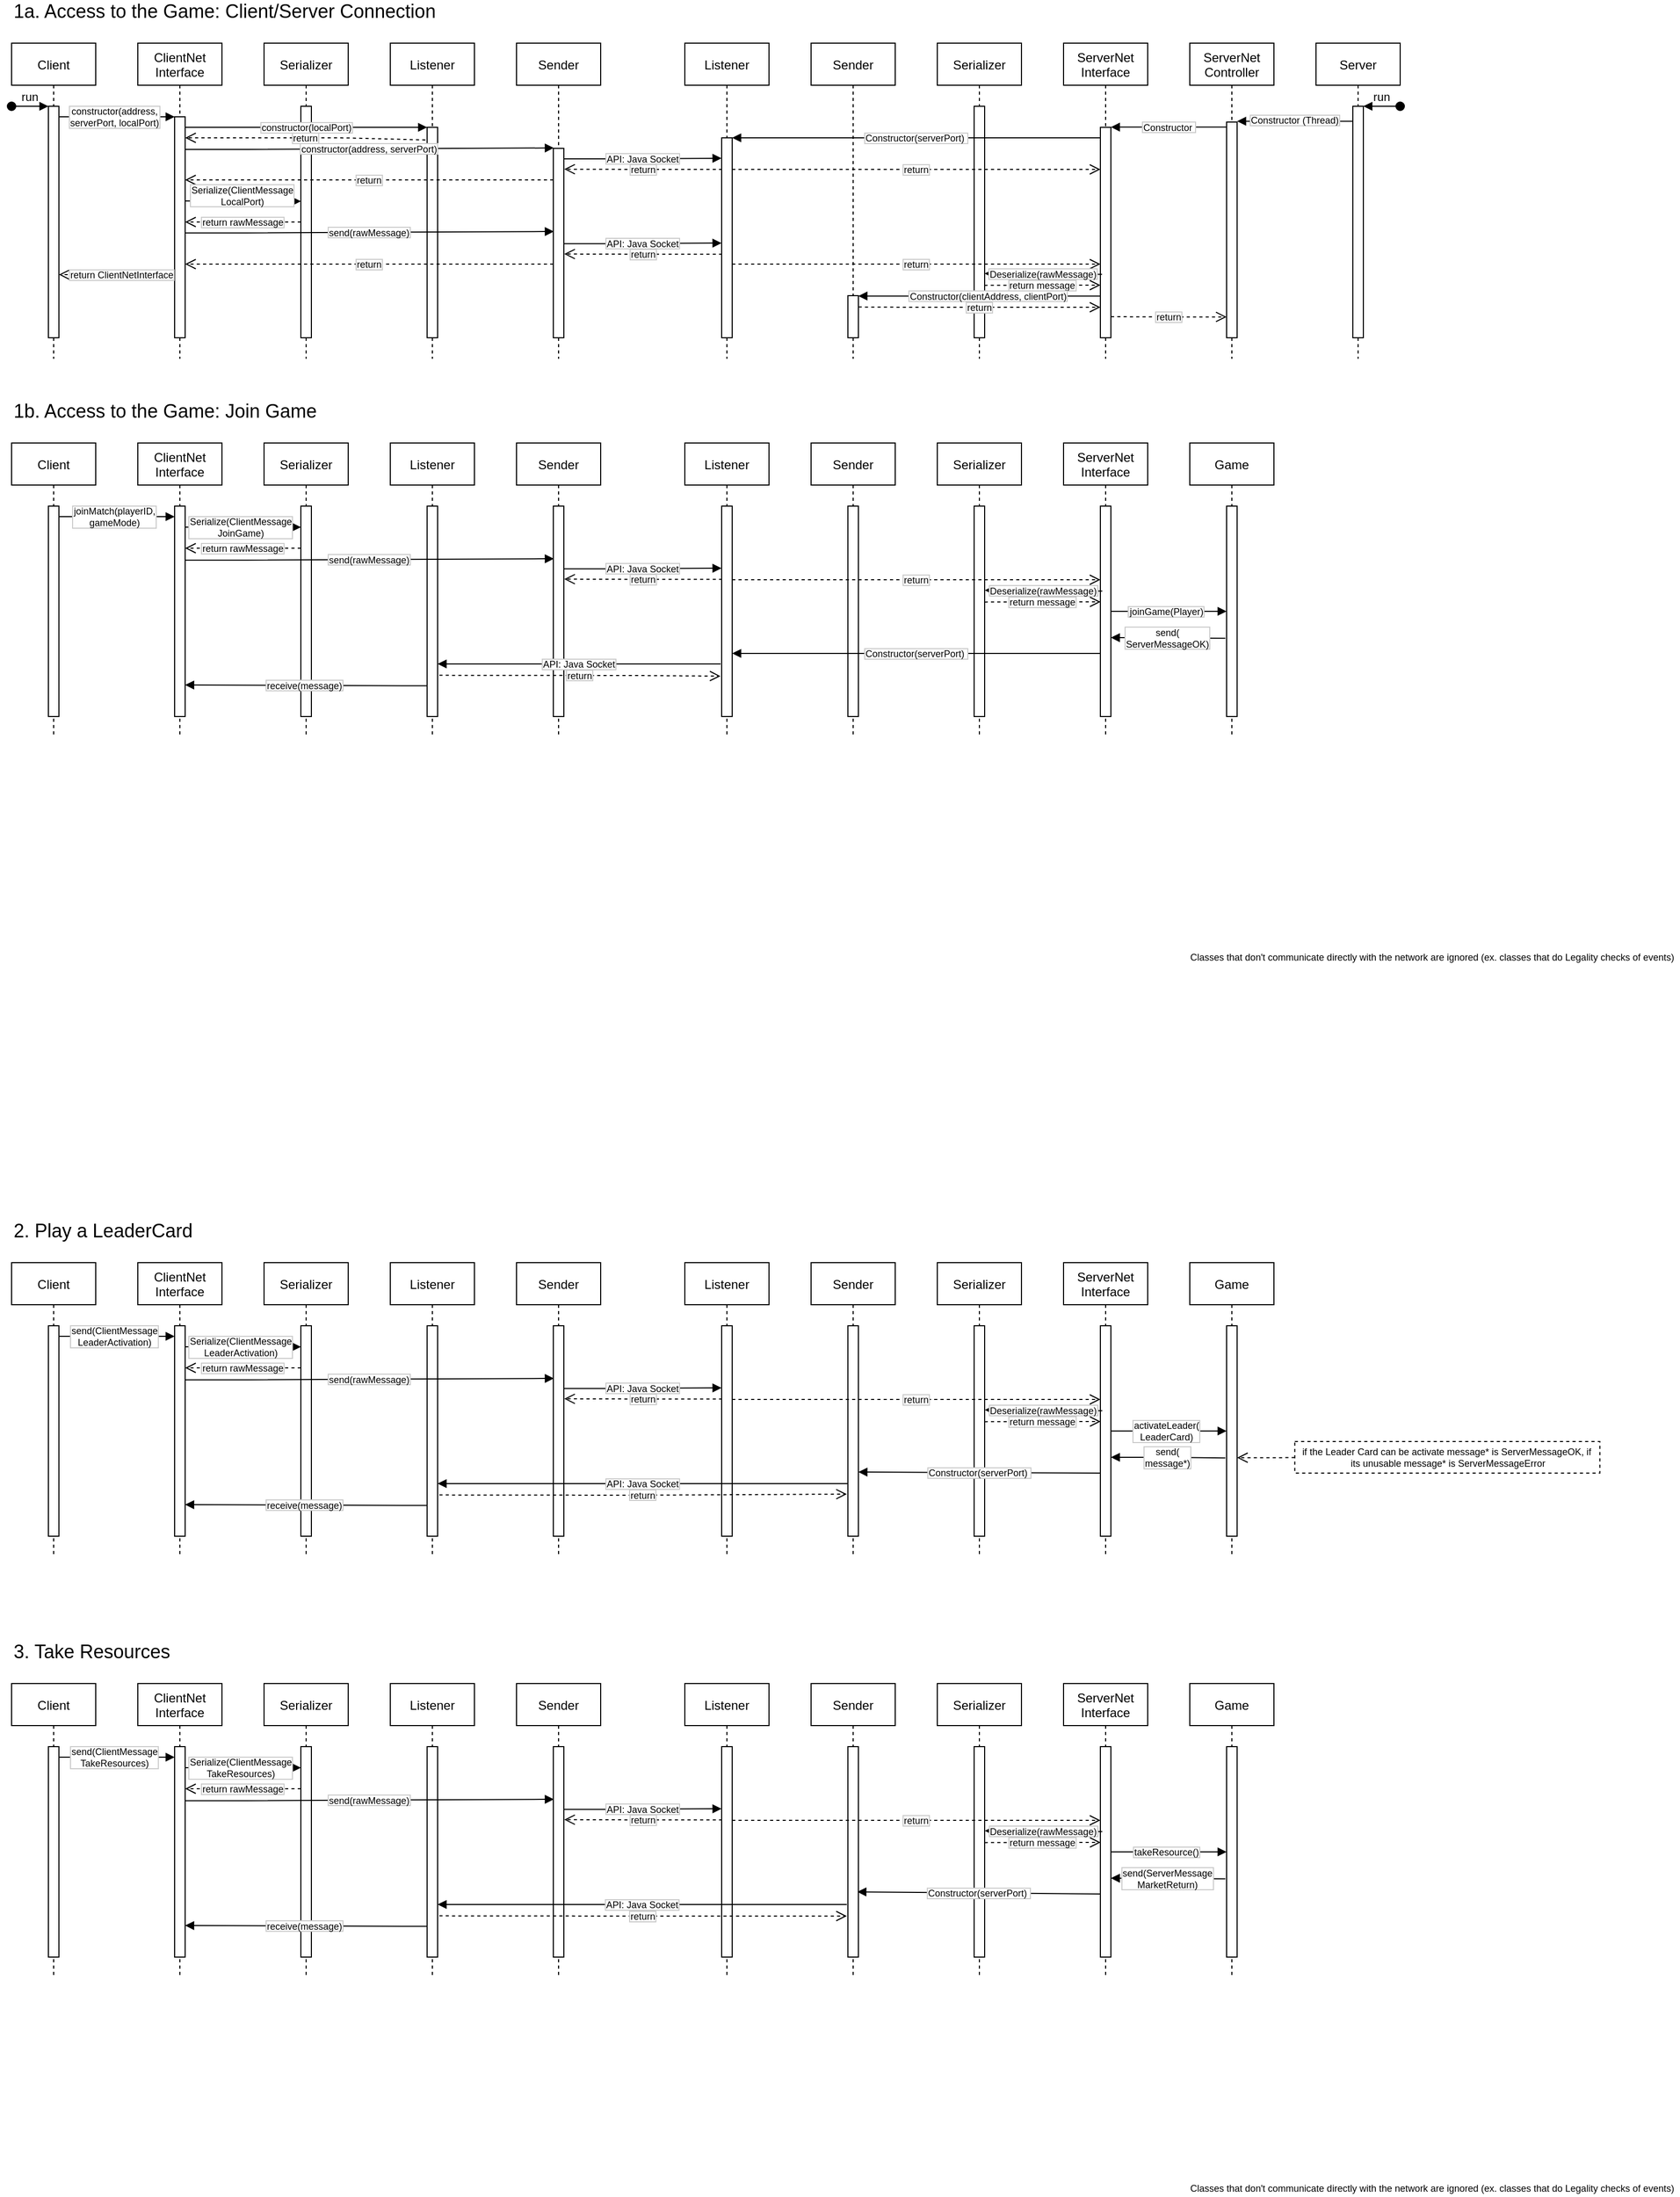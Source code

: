 <mxfile version="14.6.6" type="github">
  <diagram id="kgpKYQtTHZ0yAKxKKP6v" name="Page-1">
    <mxGraphModel dx="1202" dy="745" grid="1" gridSize="5" guides="1" tooltips="0" connect="1" arrows="0" fold="1" page="1" pageScale="1" pageWidth="1654" pageHeight="1169" background="none" math="0" shadow="0">
      <root>
        <mxCell id="0" />
        <mxCell id="1" parent="0" />
        <mxCell id="1gG3ntM72JU_8PpS5YJa-190" value="API: Java Socket" style="verticalAlign=middle;endArrow=block;shadow=0;strokeWidth=1;labelBorderColor=#CCCCCC;fontSize=9;entryX=-0.014;entryY=0.302;entryDx=0;entryDy=0;entryPerimeter=0;" edge="1" parent="1">
          <mxGeometry relative="1" as="geometry">
            <mxPoint x="587" y="774.6" as="sourcePoint" />
            <mxPoint x="736.86" y="774" as="targetPoint" />
            <Array as="points">
              <mxPoint x="635.5" y="774.6" />
            </Array>
          </mxGeometry>
        </mxCell>
        <mxCell id="1gG3ntM72JU_8PpS5YJa-27" value="Client" style="shape=umlLifeline;perimeter=lifelinePerimeter;container=1;collapsible=0;recursiveResize=0;shadow=0;strokeWidth=1;" vertex="1" parent="1">
          <mxGeometry x="62" y="275" width="80" height="300" as="geometry" />
        </mxCell>
        <mxCell id="1gG3ntM72JU_8PpS5YJa-28" value="" style="points=[];perimeter=orthogonalPerimeter;shadow=0;strokeWidth=1;" vertex="1" parent="1gG3ntM72JU_8PpS5YJa-27">
          <mxGeometry x="35" y="60" width="10" height="220" as="geometry" />
        </mxCell>
        <mxCell id="1gG3ntM72JU_8PpS5YJa-29" value="run" style="verticalAlign=bottom;startArrow=oval;endArrow=block;startSize=8;shadow=0;strokeWidth=1;" edge="1" parent="1gG3ntM72JU_8PpS5YJa-27" target="1gG3ntM72JU_8PpS5YJa-28">
          <mxGeometry relative="1" as="geometry">
            <mxPoint y="60" as="sourcePoint" />
          </mxGeometry>
        </mxCell>
        <mxCell id="1gG3ntM72JU_8PpS5YJa-37" value="&lt;span style=&quot;font-size: 18px&quot;&gt;1a. Access to the Game: Client/Server Connection&lt;/span&gt;" style="text;html=1;strokeColor=none;fillColor=none;align=left;verticalAlign=middle;whiteSpace=wrap;" vertex="1" parent="1">
          <mxGeometry x="62" y="235" width="1020" height="20" as="geometry" />
        </mxCell>
        <mxCell id="1gG3ntM72JU_8PpS5YJa-85" value="ClientNet&#xa;Interface" style="shape=umlLifeline;perimeter=lifelinePerimeter;container=1;collapsible=0;recursiveResize=0;shadow=0;strokeWidth=1;" vertex="1" parent="1">
          <mxGeometry x="182" y="275" width="80" height="300" as="geometry" />
        </mxCell>
        <mxCell id="1gG3ntM72JU_8PpS5YJa-86" value="" style="points=[];perimeter=orthogonalPerimeter;shadow=0;strokeWidth=1;" vertex="1" parent="1gG3ntM72JU_8PpS5YJa-85">
          <mxGeometry x="35" y="70" width="10" height="210" as="geometry" />
        </mxCell>
        <mxCell id="1gG3ntM72JU_8PpS5YJa-88" value="constructor(address, &#xa;serverPort, localPort)" style="verticalAlign=middle;endArrow=block;shadow=0;strokeWidth=1;labelBorderColor=#CCCCCC;fontSize=9;" edge="1" parent="1" source="1gG3ntM72JU_8PpS5YJa-28">
          <mxGeometry x="-0.039" relative="1" as="geometry">
            <mxPoint x="152" y="425" as="sourcePoint" />
            <mxPoint x="217" y="345" as="targetPoint" />
            <Array as="points">
              <mxPoint x="162" y="345" />
            </Array>
            <mxPoint as="offset" />
          </mxGeometry>
        </mxCell>
        <mxCell id="1gG3ntM72JU_8PpS5YJa-90" value="Serializer" style="shape=umlLifeline;perimeter=lifelinePerimeter;container=1;collapsible=0;recursiveResize=0;shadow=0;strokeWidth=1;" vertex="1" parent="1">
          <mxGeometry x="302" y="275" width="80" height="300" as="geometry" />
        </mxCell>
        <mxCell id="1gG3ntM72JU_8PpS5YJa-91" value="" style="points=[];perimeter=orthogonalPerimeter;shadow=0;strokeWidth=1;" vertex="1" parent="1gG3ntM72JU_8PpS5YJa-90">
          <mxGeometry x="35" y="60" width="10" height="220" as="geometry" />
        </mxCell>
        <mxCell id="1gG3ntM72JU_8PpS5YJa-92" value="Listener" style="shape=umlLifeline;perimeter=lifelinePerimeter;container=1;collapsible=0;recursiveResize=0;shadow=0;strokeWidth=1;" vertex="1" parent="1">
          <mxGeometry x="422" y="275" width="80" height="300" as="geometry" />
        </mxCell>
        <mxCell id="1gG3ntM72JU_8PpS5YJa-93" value="" style="points=[];perimeter=orthogonalPerimeter;shadow=0;strokeWidth=1;" vertex="1" parent="1gG3ntM72JU_8PpS5YJa-92">
          <mxGeometry x="35" y="80" width="10" height="200" as="geometry" />
        </mxCell>
        <mxCell id="1gG3ntM72JU_8PpS5YJa-94" value="Sender" style="shape=umlLifeline;perimeter=lifelinePerimeter;container=1;collapsible=0;recursiveResize=0;shadow=0;strokeWidth=1;" vertex="1" parent="1">
          <mxGeometry x="542" y="275" width="80" height="300" as="geometry" />
        </mxCell>
        <mxCell id="1gG3ntM72JU_8PpS5YJa-95" value="" style="points=[];perimeter=orthogonalPerimeter;shadow=0;strokeWidth=1;" vertex="1" parent="1gG3ntM72JU_8PpS5YJa-94">
          <mxGeometry x="35" y="100" width="10" height="180" as="geometry" />
        </mxCell>
        <mxCell id="1gG3ntM72JU_8PpS5YJa-96" value="Listener" style="shape=umlLifeline;perimeter=lifelinePerimeter;container=1;collapsible=0;recursiveResize=0;shadow=0;strokeWidth=1;" vertex="1" parent="1">
          <mxGeometry x="702" y="275" width="80" height="300" as="geometry" />
        </mxCell>
        <mxCell id="1gG3ntM72JU_8PpS5YJa-97" value="" style="points=[];perimeter=orthogonalPerimeter;shadow=0;strokeWidth=1;" vertex="1" parent="1gG3ntM72JU_8PpS5YJa-96">
          <mxGeometry x="35" y="90" width="10" height="190" as="geometry" />
        </mxCell>
        <mxCell id="1gG3ntM72JU_8PpS5YJa-98" value="Sender" style="shape=umlLifeline;perimeter=lifelinePerimeter;container=1;collapsible=0;recursiveResize=0;shadow=0;strokeWidth=1;" vertex="1" parent="1">
          <mxGeometry x="822" y="275" width="80" height="300" as="geometry" />
        </mxCell>
        <mxCell id="1gG3ntM72JU_8PpS5YJa-99" value="" style="points=[];perimeter=orthogonalPerimeter;shadow=0;strokeWidth=1;" vertex="1" parent="1gG3ntM72JU_8PpS5YJa-98">
          <mxGeometry x="35" y="240" width="10" height="40" as="geometry" />
        </mxCell>
        <mxCell id="1gG3ntM72JU_8PpS5YJa-100" value="Serializer" style="shape=umlLifeline;perimeter=lifelinePerimeter;container=1;collapsible=0;recursiveResize=0;shadow=0;strokeWidth=1;" vertex="1" parent="1">
          <mxGeometry x="942" y="275" width="80" height="300" as="geometry" />
        </mxCell>
        <mxCell id="1gG3ntM72JU_8PpS5YJa-101" value="" style="points=[];perimeter=orthogonalPerimeter;shadow=0;strokeWidth=1;" vertex="1" parent="1gG3ntM72JU_8PpS5YJa-100">
          <mxGeometry x="35" y="60" width="10" height="220" as="geometry" />
        </mxCell>
        <mxCell id="1gG3ntM72JU_8PpS5YJa-102" value="ServerNet&#xa;Interface" style="shape=umlLifeline;perimeter=lifelinePerimeter;container=1;collapsible=0;recursiveResize=0;shadow=0;strokeWidth=1;labelBackgroundColor=#ffffff;" vertex="1" parent="1">
          <mxGeometry x="1062" y="275" width="80" height="300" as="geometry" />
        </mxCell>
        <mxCell id="1gG3ntM72JU_8PpS5YJa-103" value="" style="points=[];perimeter=orthogonalPerimeter;shadow=0;strokeWidth=1;labelBackgroundColor=#ffffff;labelBorderColor=none;rounded=0;glass=0;fillColor=#FFFFFF;" vertex="1" parent="1gG3ntM72JU_8PpS5YJa-102">
          <mxGeometry x="35" y="80" width="10" height="200" as="geometry" />
        </mxCell>
        <mxCell id="1gG3ntM72JU_8PpS5YJa-104" value="ServerNet&#xa;Controller" style="shape=umlLifeline;perimeter=lifelinePerimeter;container=1;collapsible=0;recursiveResize=0;shadow=0;strokeWidth=1;" vertex="1" parent="1">
          <mxGeometry x="1182" y="275" width="80" height="300" as="geometry" />
        </mxCell>
        <mxCell id="1gG3ntM72JU_8PpS5YJa-105" value="" style="points=[];perimeter=orthogonalPerimeter;shadow=0;strokeWidth=1;" vertex="1" parent="1gG3ntM72JU_8PpS5YJa-104">
          <mxGeometry x="35" y="75" width="10" height="205" as="geometry" />
        </mxCell>
        <mxCell id="1gG3ntM72JU_8PpS5YJa-106" value="Server" style="shape=umlLifeline;perimeter=lifelinePerimeter;container=1;collapsible=0;recursiveResize=0;shadow=0;strokeWidth=1;" vertex="1" parent="1">
          <mxGeometry x="1302" y="275" width="80" height="300" as="geometry" />
        </mxCell>
        <mxCell id="1gG3ntM72JU_8PpS5YJa-107" value="" style="points=[];perimeter=orthogonalPerimeter;shadow=0;strokeWidth=1;" vertex="1" parent="1gG3ntM72JU_8PpS5YJa-106">
          <mxGeometry x="35" y="60" width="10" height="220" as="geometry" />
        </mxCell>
        <mxCell id="1gG3ntM72JU_8PpS5YJa-109" value="constructor(localPort)" style="verticalAlign=middle;endArrow=block;shadow=0;strokeWidth=1;labelBorderColor=#CCCCCC;fontSize=9;" edge="1" parent="1">
          <mxGeometry relative="1" as="geometry">
            <mxPoint x="227.5" y="355" as="sourcePoint" />
            <mxPoint x="457" y="355" as="targetPoint" />
            <Array as="points">
              <mxPoint x="283" y="355" />
            </Array>
          </mxGeometry>
        </mxCell>
        <mxCell id="1gG3ntM72JU_8PpS5YJa-111" value="return" style="verticalAlign=middle;endArrow=open;dashed=1;endSize=8;shadow=0;strokeWidth=1;sketch=0;align=center;labelBorderColor=#CCCCCC;fontSize=9;exitX=-0.16;exitY=0.06;exitDx=0;exitDy=0;exitPerimeter=0;" edge="1" parent="1" source="1gG3ntM72JU_8PpS5YJa-93">
          <mxGeometry x="0.0" relative="1" as="geometry">
            <mxPoint x="227.05" y="365" as="targetPoint" />
            <mxPoint x="437" y="365" as="sourcePoint" />
            <Array as="points">
              <mxPoint x="376.95" y="365" />
              <mxPoint x="286.95" y="365" />
            </Array>
            <mxPoint as="offset" />
          </mxGeometry>
        </mxCell>
        <mxCell id="1gG3ntM72JU_8PpS5YJa-112" value="constructor(address, serverPort)" style="verticalAlign=middle;endArrow=block;shadow=0;strokeWidth=1;labelBorderColor=#CCCCCC;fontSize=9;entryX=0.048;entryY=0.243;entryDx=0;entryDy=0;entryPerimeter=0;" edge="1" parent="1">
          <mxGeometry relative="1" as="geometry">
            <mxPoint x="227" y="376" as="sourcePoint" />
            <mxPoint x="577.48" y="374.6" as="targetPoint" />
            <Array as="points">
              <mxPoint x="275.5" y="376" />
            </Array>
          </mxGeometry>
        </mxCell>
        <mxCell id="1gG3ntM72JU_8PpS5YJa-113" value="API: Java Socket" style="verticalAlign=middle;endArrow=block;shadow=0;strokeWidth=1;labelBorderColor=#CCCCCC;fontSize=9;entryX=-0.014;entryY=0.302;entryDx=0;entryDy=0;entryPerimeter=0;" edge="1" parent="1">
          <mxGeometry relative="1" as="geometry">
            <mxPoint x="587" y="385" as="sourcePoint" />
            <mxPoint x="736.86" y="384.4" as="targetPoint" />
            <Array as="points">
              <mxPoint x="635.5" y="385" />
            </Array>
          </mxGeometry>
        </mxCell>
        <mxCell id="1gG3ntM72JU_8PpS5YJa-114" value="return" style="verticalAlign=middle;endArrow=open;dashed=1;endSize=8;shadow=0;strokeWidth=1;sketch=0;align=center;labelBorderColor=#CCCCCC;fontSize=9;exitX=0.053;exitY=0.2;exitDx=0;exitDy=0;exitPerimeter=0;entryX=1.04;entryY=0.349;entryDx=0;entryDy=0;entryPerimeter=0;" edge="1" parent="1">
          <mxGeometry x="0.0" relative="1" as="geometry">
            <mxPoint x="587.4" y="394.8" as="targetPoint" />
            <mxPoint x="737.48" y="395" as="sourcePoint" />
            <Array as="points">
              <mxPoint x="656.9" y="395" />
            </Array>
            <mxPoint as="offset" />
          </mxGeometry>
        </mxCell>
        <mxCell id="1gG3ntM72JU_8PpS5YJa-115" value="return" style="verticalAlign=middle;endArrow=open;dashed=1;endSize=8;shadow=0;strokeWidth=1;sketch=0;align=center;labelBorderColor=#CCCCCC;fontSize=9;" edge="1" parent="1" target="1gG3ntM72JU_8PpS5YJa-103">
          <mxGeometry x="0.0" relative="1" as="geometry">
            <mxPoint x="1072" y="395" as="targetPoint" />
            <mxPoint x="747" y="395" as="sourcePoint" />
            <Array as="points">
              <mxPoint x="802" y="395" />
            </Array>
            <mxPoint as="offset" />
          </mxGeometry>
        </mxCell>
        <mxCell id="1gG3ntM72JU_8PpS5YJa-116" value="run" style="verticalAlign=bottom;startArrow=oval;endArrow=block;startSize=8;shadow=0;strokeWidth=1;" edge="1" parent="1" target="1gG3ntM72JU_8PpS5YJa-107">
          <mxGeometry relative="1" as="geometry">
            <mxPoint x="1382" y="335" as="sourcePoint" />
            <mxPoint x="1382" y="335" as="targetPoint" />
          </mxGeometry>
        </mxCell>
        <mxCell id="1gG3ntM72JU_8PpS5YJa-118" value="Constructor (Thread)" style="verticalAlign=middle;endArrow=block;shadow=0;strokeWidth=1;labelBorderColor=#CCCCCC;fontSize=9;exitX=-0.014;exitY=0.812;exitDx=0;exitDy=0;exitPerimeter=0;" edge="1" parent="1">
          <mxGeometry x="-0.002" y="-1" relative="1" as="geometry">
            <mxPoint x="1336.86" y="349.24" as="sourcePoint" />
            <mxPoint x="1227" y="349.24" as="targetPoint" />
            <Array as="points" />
            <mxPoint as="offset" />
          </mxGeometry>
        </mxCell>
        <mxCell id="1gG3ntM72JU_8PpS5YJa-119" value="Constructor " style="verticalAlign=middle;endArrow=block;shadow=0;strokeWidth=1;labelBorderColor=#CCCCCC;fontSize=9;exitX=-0.162;exitY=0.154;exitDx=0;exitDy=0;exitPerimeter=0;" edge="1" parent="1">
          <mxGeometry relative="1" as="geometry">
            <mxPoint x="1217.38" y="354.8" as="sourcePoint" />
            <mxPoint x="1107" y="354.8" as="targetPoint" />
            <Array as="points" />
          </mxGeometry>
        </mxCell>
        <mxCell id="1gG3ntM72JU_8PpS5YJa-120" value="Constructor(serverPort) " style="verticalAlign=middle;endArrow=block;shadow=0;strokeWidth=1;labelBorderColor=#CCCCCC;fontSize=9;" edge="1" parent="1" source="1gG3ntM72JU_8PpS5YJa-103">
          <mxGeometry relative="1" as="geometry">
            <mxPoint x="1092" y="364" as="sourcePoint" />
            <mxPoint x="747" y="365" as="targetPoint" />
            <Array as="points" />
          </mxGeometry>
        </mxCell>
        <mxCell id="1gG3ntM72JU_8PpS5YJa-121" value="return" style="verticalAlign=middle;endArrow=open;dashed=1;endSize=8;shadow=0;strokeWidth=1;sketch=0;align=center;labelBorderColor=#CCCCCC;fontSize=9;" edge="1" parent="1" source="1gG3ntM72JU_8PpS5YJa-95" target="1gG3ntM72JU_8PpS5YJa-86">
          <mxGeometry x="0.0" relative="1" as="geometry">
            <mxPoint x="252" y="404" as="targetPoint" />
            <mxPoint x="562" y="405" as="sourcePoint" />
            <Array as="points">
              <mxPoint x="501.5" y="405" />
            </Array>
            <mxPoint as="offset" />
          </mxGeometry>
        </mxCell>
        <mxCell id="1gG3ntM72JU_8PpS5YJa-123" value="Serialize(ClientMessage&#xa;LocalPort)&#xa;" style="verticalAlign=middle;endArrow=block;shadow=0;strokeWidth=1;labelBorderColor=#CCCCCC;fontSize=9;" edge="1" parent="1">
          <mxGeometry x="-0.006" relative="1" as="geometry">
            <mxPoint x="227" y="425" as="sourcePoint" />
            <mxPoint x="337" y="425.3" as="targetPoint" />
            <Array as="points">
              <mxPoint x="281.64" y="425.3" />
            </Array>
            <mxPoint as="offset" />
          </mxGeometry>
        </mxCell>
        <mxCell id="1gG3ntM72JU_8PpS5YJa-124" value="return rawMessage" style="verticalAlign=middle;endArrow=open;dashed=1;endSize=8;shadow=0;strokeWidth=1;sketch=0;align=center;labelBorderColor=#CCCCCC;fontSize=9;" edge="1" parent="1" source="1gG3ntM72JU_8PpS5YJa-91" target="1gG3ntM72JU_8PpS5YJa-86">
          <mxGeometry x="0.0" relative="1" as="geometry">
            <mxPoint x="252" y="445" as="targetPoint" />
            <mxPoint x="332" y="445" as="sourcePoint" />
            <Array as="points">
              <mxPoint x="312" y="445" />
            </Array>
            <mxPoint as="offset" />
          </mxGeometry>
        </mxCell>
        <mxCell id="1gG3ntM72JU_8PpS5YJa-125" value="send(rawMessage)" style="verticalAlign=middle;endArrow=block;shadow=0;strokeWidth=1;labelBorderColor=#CCCCCC;fontSize=9;entryX=0.048;entryY=0.243;entryDx=0;entryDy=0;entryPerimeter=0;" edge="1" parent="1">
          <mxGeometry relative="1" as="geometry">
            <mxPoint x="227" y="455.4" as="sourcePoint" />
            <mxPoint x="577.48" y="454.0" as="targetPoint" />
            <Array as="points">
              <mxPoint x="275.5" y="455.4" />
            </Array>
          </mxGeometry>
        </mxCell>
        <mxCell id="1gG3ntM72JU_8PpS5YJa-126" value="API: Java Socket" style="verticalAlign=middle;endArrow=block;shadow=0;strokeWidth=1;labelBorderColor=#CCCCCC;fontSize=9;entryX=-0.014;entryY=0.302;entryDx=0;entryDy=0;entryPerimeter=0;" edge="1" parent="1">
          <mxGeometry relative="1" as="geometry">
            <mxPoint x="587" y="465.6" as="sourcePoint" />
            <mxPoint x="736.86" y="465.0" as="targetPoint" />
            <Array as="points">
              <mxPoint x="635.5" y="465.6" />
            </Array>
          </mxGeometry>
        </mxCell>
        <mxCell id="1gG3ntM72JU_8PpS5YJa-127" value="return" style="verticalAlign=middle;endArrow=open;dashed=1;endSize=8;shadow=0;strokeWidth=1;sketch=0;align=center;labelBorderColor=#CCCCCC;fontSize=9;exitX=0.053;exitY=0.2;exitDx=0;exitDy=0;exitPerimeter=0;entryX=1.04;entryY=0.349;entryDx=0;entryDy=0;entryPerimeter=0;" edge="1" parent="1">
          <mxGeometry x="0.0" relative="1" as="geometry">
            <mxPoint x="587.4" y="475.4" as="targetPoint" />
            <mxPoint x="737.48" y="475.6" as="sourcePoint" />
            <Array as="points">
              <mxPoint x="656.9" y="475.6" />
            </Array>
            <mxPoint as="offset" />
          </mxGeometry>
        </mxCell>
        <mxCell id="1gG3ntM72JU_8PpS5YJa-129" value="return" style="verticalAlign=middle;endArrow=open;dashed=1;endSize=8;shadow=0;strokeWidth=1;sketch=0;align=center;labelBorderColor=#CCCCCC;fontSize=9;" edge="1" parent="1">
          <mxGeometry x="0.0" relative="1" as="geometry">
            <mxPoint x="1097" y="485" as="targetPoint" />
            <mxPoint x="747.0" y="485" as="sourcePoint" />
            <Array as="points">
              <mxPoint x="802" y="485" />
            </Array>
            <mxPoint as="offset" />
          </mxGeometry>
        </mxCell>
        <mxCell id="1gG3ntM72JU_8PpS5YJa-130" value="Deserialize(rawMessage)" style="verticalAlign=middle;endArrow=block;shadow=0;strokeWidth=1;labelBorderColor=#CCCCCC;fontSize=9;exitX=-0.162;exitY=0.154;exitDx=0;exitDy=0;exitPerimeter=0;entryX=0.879;entryY=0.15;entryDx=0;entryDy=0;entryPerimeter=0;" edge="1" parent="1">
          <mxGeometry relative="1" as="geometry">
            <mxPoint x="1098.59" y="494.8" as="sourcePoint" />
            <mxPoint x="987" y="494" as="targetPoint" />
            <Array as="points" />
          </mxGeometry>
        </mxCell>
        <mxCell id="1gG3ntM72JU_8PpS5YJa-131" value="return message" style="verticalAlign=middle;endArrow=open;dashed=1;endSize=8;shadow=0;strokeWidth=1;sketch=0;align=center;labelBorderColor=#CCCCCC;fontSize=9;exitX=0.978;exitY=0.901;exitDx=0;exitDy=0;exitPerimeter=0;" edge="1" parent="1">
          <mxGeometry x="0.0" relative="1" as="geometry">
            <mxPoint x="1097" y="505" as="targetPoint" />
            <mxPoint x="986.78" y="505.2" as="sourcePoint" />
            <Array as="points">
              <mxPoint x="1022" y="505" />
            </Array>
            <mxPoint as="offset" />
          </mxGeometry>
        </mxCell>
        <mxCell id="1gG3ntM72JU_8PpS5YJa-132" value="Constructor(clientAddress, clientPort)" style="verticalAlign=middle;endArrow=block;shadow=0;strokeWidth=1;labelBorderColor=#CCCCCC;fontSize=9;exitX=0;exitY=0.793;exitDx=0;exitDy=0;exitPerimeter=0;" edge="1" parent="1">
          <mxGeometry x="-0.075" relative="1" as="geometry">
            <mxPoint x="1097" y="515.355" as="sourcePoint" />
            <mxPoint x="867" y="515.355" as="targetPoint" />
            <Array as="points" />
            <mxPoint as="offset" />
          </mxGeometry>
        </mxCell>
        <mxCell id="1gG3ntM72JU_8PpS5YJa-133" value="return" style="verticalAlign=middle;endArrow=open;dashed=1;endSize=8;shadow=0;strokeWidth=1;sketch=0;align=center;labelBorderColor=#CCCCCC;fontSize=9;exitX=1.019;exitY=0.555;exitDx=0;exitDy=0;exitPerimeter=0;" edge="1" parent="1">
          <mxGeometry x="0.0" relative="1" as="geometry">
            <mxPoint x="1097" y="526" as="targetPoint" />
            <mxPoint x="867.19" y="525.8" as="sourcePoint" />
            <Array as="points">
              <mxPoint x="917" y="526" />
            </Array>
            <mxPoint as="offset" />
          </mxGeometry>
        </mxCell>
        <mxCell id="1gG3ntM72JU_8PpS5YJa-134" value="return" style="verticalAlign=middle;endArrow=open;dashed=1;endSize=8;shadow=0;strokeWidth=1;sketch=0;align=center;labelBorderColor=#CCCCCC;fontSize=9;exitX=1.019;exitY=0.555;exitDx=0;exitDy=0;exitPerimeter=0;" edge="1" parent="1" target="1gG3ntM72JU_8PpS5YJa-105">
          <mxGeometry x="0.0" relative="1" as="geometry">
            <mxPoint x="1202" y="535" as="targetPoint" />
            <mxPoint x="1107.09" y="535" as="sourcePoint" />
            <Array as="points">
              <mxPoint x="1156.9" y="535.2" />
            </Array>
            <mxPoint as="offset" />
          </mxGeometry>
        </mxCell>
        <mxCell id="1gG3ntM72JU_8PpS5YJa-135" value="return" style="verticalAlign=middle;endArrow=open;dashed=1;endSize=8;shadow=0;strokeWidth=1;sketch=0;align=center;labelBorderColor=#CCCCCC;fontSize=9;" edge="1" parent="1">
          <mxGeometry x="0.0" relative="1" as="geometry">
            <mxPoint x="227" y="485" as="targetPoint" />
            <mxPoint x="577" y="485" as="sourcePoint" />
            <Array as="points">
              <mxPoint x="501.5" y="485" />
            </Array>
            <mxPoint as="offset" />
          </mxGeometry>
        </mxCell>
        <mxCell id="1gG3ntM72JU_8PpS5YJa-136" value="return ClientNetInterface" style="verticalAlign=middle;endArrow=open;dashed=1;endSize=8;shadow=0;strokeWidth=1;sketch=0;align=center;labelBorderColor=#CCCCCC;fontSize=9;exitX=0.039;exitY=0.601;exitDx=0;exitDy=0;exitPerimeter=0;" edge="1" parent="1">
          <mxGeometry x="-0.087" relative="1" as="geometry">
            <mxPoint x="107" y="495" as="targetPoint" />
            <mxPoint x="217.39" y="495.2" as="sourcePoint" />
            <Array as="points" />
            <mxPoint as="offset" />
          </mxGeometry>
        </mxCell>
        <mxCell id="1gG3ntM72JU_8PpS5YJa-137" value="Client" style="shape=umlLifeline;perimeter=lifelinePerimeter;container=1;collapsible=0;recursiveResize=0;shadow=0;strokeWidth=1;" vertex="1" parent="1">
          <mxGeometry x="62" y="655" width="80" height="280" as="geometry" />
        </mxCell>
        <mxCell id="1gG3ntM72JU_8PpS5YJa-138" value="" style="points=[];perimeter=orthogonalPerimeter;shadow=0;strokeWidth=1;" vertex="1" parent="1gG3ntM72JU_8PpS5YJa-137">
          <mxGeometry x="35" y="60" width="10" height="200" as="geometry" />
        </mxCell>
        <mxCell id="1gG3ntM72JU_8PpS5YJa-140" value="&lt;span style=&quot;font-size: 18px&quot;&gt;1b. Access to the Game: Join Game&lt;/span&gt;" style="text;html=1;strokeColor=none;fillColor=none;align=left;verticalAlign=middle;whiteSpace=wrap;" vertex="1" parent="1">
          <mxGeometry x="62" y="615" width="1020" height="20" as="geometry" />
        </mxCell>
        <mxCell id="1gG3ntM72JU_8PpS5YJa-141" value="ClientNet&#xa;Interface" style="shape=umlLifeline;perimeter=lifelinePerimeter;container=1;collapsible=0;recursiveResize=0;shadow=0;strokeWidth=1;" vertex="1" parent="1">
          <mxGeometry x="182" y="655" width="80" height="280" as="geometry" />
        </mxCell>
        <mxCell id="1gG3ntM72JU_8PpS5YJa-142" value="" style="points=[];perimeter=orthogonalPerimeter;shadow=0;strokeWidth=1;" vertex="1" parent="1gG3ntM72JU_8PpS5YJa-141">
          <mxGeometry x="35" y="60" width="10" height="200" as="geometry" />
        </mxCell>
        <mxCell id="1gG3ntM72JU_8PpS5YJa-144" value="Serializer" style="shape=umlLifeline;perimeter=lifelinePerimeter;container=1;collapsible=0;recursiveResize=0;shadow=0;strokeWidth=1;" vertex="1" parent="1">
          <mxGeometry x="302" y="655" width="80" height="280" as="geometry" />
        </mxCell>
        <mxCell id="1gG3ntM72JU_8PpS5YJa-145" value="" style="points=[];perimeter=orthogonalPerimeter;shadow=0;strokeWidth=1;" vertex="1" parent="1gG3ntM72JU_8PpS5YJa-144">
          <mxGeometry x="35" y="60" width="10" height="200" as="geometry" />
        </mxCell>
        <mxCell id="1gG3ntM72JU_8PpS5YJa-146" value="Listener" style="shape=umlLifeline;perimeter=lifelinePerimeter;container=1;collapsible=0;recursiveResize=0;shadow=0;strokeWidth=1;" vertex="1" parent="1">
          <mxGeometry x="422" y="655" width="80" height="280" as="geometry" />
        </mxCell>
        <mxCell id="1gG3ntM72JU_8PpS5YJa-147" value="" style="points=[];perimeter=orthogonalPerimeter;shadow=0;strokeWidth=1;" vertex="1" parent="1gG3ntM72JU_8PpS5YJa-146">
          <mxGeometry x="35" y="60" width="10" height="200" as="geometry" />
        </mxCell>
        <mxCell id="1gG3ntM72JU_8PpS5YJa-148" value="Sender" style="shape=umlLifeline;perimeter=lifelinePerimeter;container=1;collapsible=0;recursiveResize=0;shadow=0;strokeWidth=1;" vertex="1" parent="1">
          <mxGeometry x="542" y="655" width="80" height="280" as="geometry" />
        </mxCell>
        <mxCell id="1gG3ntM72JU_8PpS5YJa-149" value="" style="points=[];perimeter=orthogonalPerimeter;shadow=0;strokeWidth=1;" vertex="1" parent="1gG3ntM72JU_8PpS5YJa-148">
          <mxGeometry x="35" y="60" width="10" height="200" as="geometry" />
        </mxCell>
        <mxCell id="1gG3ntM72JU_8PpS5YJa-150" value="Listener" style="shape=umlLifeline;perimeter=lifelinePerimeter;container=1;collapsible=0;recursiveResize=0;shadow=0;strokeWidth=1;" vertex="1" parent="1">
          <mxGeometry x="702" y="655" width="80" height="280" as="geometry" />
        </mxCell>
        <mxCell id="1gG3ntM72JU_8PpS5YJa-151" value="" style="points=[];perimeter=orthogonalPerimeter;shadow=0;strokeWidth=1;" vertex="1" parent="1gG3ntM72JU_8PpS5YJa-150">
          <mxGeometry x="35" y="60" width="10" height="200" as="geometry" />
        </mxCell>
        <mxCell id="1gG3ntM72JU_8PpS5YJa-152" value="Sender" style="shape=umlLifeline;perimeter=lifelinePerimeter;container=1;collapsible=0;recursiveResize=0;shadow=0;strokeWidth=1;" vertex="1" parent="1">
          <mxGeometry x="822" y="655" width="80" height="280" as="geometry" />
        </mxCell>
        <mxCell id="1gG3ntM72JU_8PpS5YJa-153" value="" style="points=[];perimeter=orthogonalPerimeter;shadow=0;strokeWidth=1;" vertex="1" parent="1gG3ntM72JU_8PpS5YJa-152">
          <mxGeometry x="35" y="60" width="10" height="200" as="geometry" />
        </mxCell>
        <mxCell id="1gG3ntM72JU_8PpS5YJa-154" value="Serializer" style="shape=umlLifeline;perimeter=lifelinePerimeter;container=1;collapsible=0;recursiveResize=0;shadow=0;strokeWidth=1;" vertex="1" parent="1">
          <mxGeometry x="942" y="655" width="80" height="280" as="geometry" />
        </mxCell>
        <mxCell id="1gG3ntM72JU_8PpS5YJa-155" value="" style="points=[];perimeter=orthogonalPerimeter;shadow=0;strokeWidth=1;" vertex="1" parent="1gG3ntM72JU_8PpS5YJa-154">
          <mxGeometry x="35" y="60" width="10" height="200" as="geometry" />
        </mxCell>
        <mxCell id="1gG3ntM72JU_8PpS5YJa-156" value="ServerNet&#xa;Interface" style="shape=umlLifeline;perimeter=lifelinePerimeter;container=1;collapsible=0;recursiveResize=0;shadow=0;strokeWidth=1;labelBackgroundColor=#ffffff;" vertex="1" parent="1">
          <mxGeometry x="1062" y="655" width="80" height="280" as="geometry" />
        </mxCell>
        <mxCell id="1gG3ntM72JU_8PpS5YJa-157" value="" style="points=[];perimeter=orthogonalPerimeter;shadow=0;strokeWidth=1;labelBackgroundColor=#ffffff;labelBorderColor=none;rounded=0;glass=0;fillColor=#FFFFFF;" vertex="1" parent="1gG3ntM72JU_8PpS5YJa-156">
          <mxGeometry x="35" y="60" width="10" height="200" as="geometry" />
        </mxCell>
        <mxCell id="1gG3ntM72JU_8PpS5YJa-158" value="Game" style="shape=umlLifeline;perimeter=lifelinePerimeter;container=1;collapsible=0;recursiveResize=0;shadow=0;strokeWidth=1;" vertex="1" parent="1">
          <mxGeometry x="1182" y="655" width="80" height="280" as="geometry" />
        </mxCell>
        <mxCell id="1gG3ntM72JU_8PpS5YJa-159" value="" style="points=[];perimeter=orthogonalPerimeter;shadow=0;strokeWidth=1;" vertex="1" parent="1gG3ntM72JU_8PpS5YJa-158">
          <mxGeometry x="35" y="60" width="10" height="200" as="geometry" />
        </mxCell>
        <mxCell id="1gG3ntM72JU_8PpS5YJa-176" value="API: Java Socket" style="verticalAlign=middle;endArrow=block;shadow=0;strokeWidth=1;labelBorderColor=#CCCCCC;fontSize=9;" edge="1" parent="1">
          <mxGeometry relative="1" as="geometry">
            <mxPoint x="736" y="865" as="sourcePoint" />
            <mxPoint x="467" y="865" as="targetPoint" />
            <Array as="points">
              <mxPoint x="655" y="865" />
            </Array>
          </mxGeometry>
        </mxCell>
        <mxCell id="1gG3ntM72JU_8PpS5YJa-177" value="return" style="verticalAlign=middle;endArrow=open;dashed=1;endSize=8;shadow=0;strokeWidth=1;sketch=0;align=center;labelBorderColor=#CCCCCC;fontSize=9;exitX=1.168;exitY=0.804;exitDx=0;exitDy=0;exitPerimeter=0;entryX=-0.111;entryY=0.789;entryDx=0;entryDy=0;entryPerimeter=0;" edge="1" parent="1" source="1gG3ntM72JU_8PpS5YJa-147">
          <mxGeometry x="0.0" relative="1" as="geometry">
            <mxPoint x="735.89" y="876.58" as="targetPoint" />
            <mxPoint x="588.11" y="875.7" as="sourcePoint" />
            <Array as="points">
              <mxPoint x="657" y="876" />
            </Array>
            <mxPoint as="offset" />
          </mxGeometry>
        </mxCell>
        <mxCell id="1gG3ntM72JU_8PpS5YJa-186" value="joinMatch(playerID, &#xa;gameMode)" style="verticalAlign=middle;endArrow=block;shadow=0;strokeWidth=1;labelBorderColor=#CCCCCC;fontSize=9;" edge="1" parent="1">
          <mxGeometry x="-0.039" relative="1" as="geometry">
            <mxPoint x="107" y="725" as="sourcePoint" />
            <mxPoint x="217" y="725" as="targetPoint" />
            <Array as="points">
              <mxPoint x="162" y="725" />
            </Array>
            <mxPoint as="offset" />
          </mxGeometry>
        </mxCell>
        <mxCell id="1gG3ntM72JU_8PpS5YJa-187" value="Serialize(ClientMessage&#xa;JoinGame)" style="verticalAlign=middle;endArrow=block;shadow=0;strokeWidth=1;labelBorderColor=#CCCCCC;fontSize=9;" edge="1" parent="1">
          <mxGeometry x="-0.039" relative="1" as="geometry">
            <mxPoint x="227" y="735" as="sourcePoint" />
            <mxPoint x="337" y="735" as="targetPoint" />
            <Array as="points">
              <mxPoint x="282" y="735" />
            </Array>
            <mxPoint as="offset" />
          </mxGeometry>
        </mxCell>
        <mxCell id="1gG3ntM72JU_8PpS5YJa-188" value="return rawMessage" style="verticalAlign=middle;endArrow=open;dashed=1;endSize=8;shadow=0;strokeWidth=1;sketch=0;align=center;labelBorderColor=#CCCCCC;fontSize=9;" edge="1" parent="1">
          <mxGeometry x="0.0" relative="1" as="geometry">
            <mxPoint x="227" y="755" as="targetPoint" />
            <mxPoint x="337.0" y="755" as="sourcePoint" />
            <Array as="points">
              <mxPoint x="312" y="755" />
            </Array>
            <mxPoint as="offset" />
          </mxGeometry>
        </mxCell>
        <mxCell id="1gG3ntM72JU_8PpS5YJa-189" value="send(rawMessage)" style="verticalAlign=middle;endArrow=block;shadow=0;strokeWidth=1;labelBorderColor=#CCCCCC;fontSize=9;entryX=0.048;entryY=0.243;entryDx=0;entryDy=0;entryPerimeter=0;" edge="1" parent="1">
          <mxGeometry relative="1" as="geometry">
            <mxPoint x="227" y="766.4" as="sourcePoint" />
            <mxPoint x="577.48" y="765.0" as="targetPoint" />
            <Array as="points">
              <mxPoint x="275.5" y="766.4" />
            </Array>
          </mxGeometry>
        </mxCell>
        <mxCell id="1gG3ntM72JU_8PpS5YJa-191" value="return" style="verticalAlign=middle;endArrow=open;dashed=1;endSize=8;shadow=0;strokeWidth=1;sketch=0;align=center;labelBorderColor=#CCCCCC;fontSize=9;exitX=0.053;exitY=0.2;exitDx=0;exitDy=0;exitPerimeter=0;entryX=1.04;entryY=0.349;entryDx=0;entryDy=0;entryPerimeter=0;" edge="1" parent="1">
          <mxGeometry x="0.0" relative="1" as="geometry">
            <mxPoint x="587.4" y="784.4" as="targetPoint" />
            <mxPoint x="737.48" y="784.6" as="sourcePoint" />
            <Array as="points">
              <mxPoint x="656.9" y="784.6" />
            </Array>
            <mxPoint as="offset" />
          </mxGeometry>
        </mxCell>
        <mxCell id="1gG3ntM72JU_8PpS5YJa-192" value="return" style="verticalAlign=middle;endArrow=open;dashed=1;endSize=8;shadow=0;strokeWidth=1;sketch=0;align=center;labelBorderColor=#CCCCCC;fontSize=9;" edge="1" parent="1">
          <mxGeometry x="0.0" relative="1" as="geometry">
            <mxPoint x="1097" y="785" as="targetPoint" />
            <mxPoint x="747" y="785" as="sourcePoint" />
            <Array as="points">
              <mxPoint x="802" y="785" />
            </Array>
            <mxPoint as="offset" />
          </mxGeometry>
        </mxCell>
        <mxCell id="1gG3ntM72JU_8PpS5YJa-193" value="Deserialize(rawMessage)" style="verticalAlign=middle;endArrow=block;shadow=0;strokeWidth=1;labelBorderColor=#CCCCCC;fontSize=9;exitX=-0.162;exitY=0.154;exitDx=0;exitDy=0;exitPerimeter=0;entryX=0.879;entryY=0.15;entryDx=0;entryDy=0;entryPerimeter=0;" edge="1" parent="1">
          <mxGeometry relative="1" as="geometry">
            <mxPoint x="1098.81" y="795.8" as="sourcePoint" />
            <mxPoint x="987.22" y="795" as="targetPoint" />
            <Array as="points" />
          </mxGeometry>
        </mxCell>
        <mxCell id="1gG3ntM72JU_8PpS5YJa-194" value="return message" style="verticalAlign=middle;endArrow=open;dashed=1;endSize=8;shadow=0;strokeWidth=1;sketch=0;align=center;labelBorderColor=#CCCCCC;fontSize=9;exitX=0.978;exitY=0.901;exitDx=0;exitDy=0;exitPerimeter=0;" edge="1" parent="1">
          <mxGeometry x="0.0" relative="1" as="geometry">
            <mxPoint x="1097.22" y="806" as="targetPoint" />
            <mxPoint x="987" y="806.2" as="sourcePoint" />
            <Array as="points">
              <mxPoint x="1022.22" y="806" />
            </Array>
            <mxPoint as="offset" />
          </mxGeometry>
        </mxCell>
        <mxCell id="1gG3ntM72JU_8PpS5YJa-195" value="joinGame(Player)" style="verticalAlign=middle;endArrow=block;shadow=0;strokeWidth=1;labelBorderColor=#CCCCCC;fontSize=9;" edge="1" parent="1">
          <mxGeometry x="-0.039" relative="1" as="geometry">
            <mxPoint x="1107" y="815" as="sourcePoint" />
            <mxPoint x="1217" y="815" as="targetPoint" />
            <Array as="points">
              <mxPoint x="1162" y="815" />
            </Array>
            <mxPoint as="offset" />
          </mxGeometry>
        </mxCell>
        <mxCell id="1gG3ntM72JU_8PpS5YJa-196" value="send(&#xa;ServerMessageOK)" style="verticalAlign=middle;endArrow=block;shadow=0;strokeWidth=1;labelBorderColor=#CCCCCC;fontSize=9;exitX=-0.112;exitY=0.628;exitDx=0;exitDy=0;exitPerimeter=0;entryX=0.879;entryY=0.15;entryDx=0;entryDy=0;entryPerimeter=0;" edge="1" parent="1" source="1gG3ntM72JU_8PpS5YJa-159">
          <mxGeometry x="0.014" relative="1" as="geometry">
            <mxPoint x="1218.59" y="840.8" as="sourcePoint" />
            <mxPoint x="1107" y="840" as="targetPoint" />
            <Array as="points" />
            <mxPoint as="offset" />
          </mxGeometry>
        </mxCell>
        <mxCell id="1gG3ntM72JU_8PpS5YJa-197" value="Constructor(serverPort) " style="verticalAlign=middle;endArrow=block;shadow=0;strokeWidth=1;labelBorderColor=#CCCCCC;fontSize=9;" edge="1" parent="1">
          <mxGeometry relative="1" as="geometry">
            <mxPoint x="1097" y="855.0" as="sourcePoint" />
            <mxPoint x="747.0" y="855.0" as="targetPoint" />
            <Array as="points" />
          </mxGeometry>
        </mxCell>
        <mxCell id="1gG3ntM72JU_8PpS5YJa-200" value="receive(message)" style="verticalAlign=middle;endArrow=block;shadow=0;strokeWidth=1;labelBorderColor=#CCCCCC;fontSize=9;entryX=0.879;entryY=0.15;entryDx=0;entryDy=0;entryPerimeter=0;exitX=0.048;exitY=0.854;exitDx=0;exitDy=0;exitPerimeter=0;" edge="1" parent="1" source="1gG3ntM72JU_8PpS5YJa-147">
          <mxGeometry x="0.014" relative="1" as="geometry">
            <mxPoint x="427" y="885" as="sourcePoint" />
            <mxPoint x="227" y="885" as="targetPoint" />
            <Array as="points" />
            <mxPoint as="offset" />
          </mxGeometry>
        </mxCell>
        <mxCell id="1gG3ntM72JU_8PpS5YJa-203" value="API: Java Socket" style="verticalAlign=middle;endArrow=block;shadow=0;strokeWidth=1;labelBorderColor=#CCCCCC;fontSize=9;entryX=-0.014;entryY=0.302;entryDx=0;entryDy=0;entryPerimeter=0;" edge="1" parent="1">
          <mxGeometry relative="1" as="geometry">
            <mxPoint x="587" y="1553.6" as="sourcePoint" />
            <mxPoint x="736.86" y="1553" as="targetPoint" />
            <Array as="points">
              <mxPoint x="635.5" y="1553.6" />
            </Array>
          </mxGeometry>
        </mxCell>
        <mxCell id="1gG3ntM72JU_8PpS5YJa-204" value="Client" style="shape=umlLifeline;perimeter=lifelinePerimeter;container=1;collapsible=0;recursiveResize=0;shadow=0;strokeWidth=1;" vertex="1" parent="1">
          <mxGeometry x="62" y="1434" width="80" height="280" as="geometry" />
        </mxCell>
        <mxCell id="1gG3ntM72JU_8PpS5YJa-205" value="" style="points=[];perimeter=orthogonalPerimeter;shadow=0;strokeWidth=1;" vertex="1" parent="1gG3ntM72JU_8PpS5YJa-204">
          <mxGeometry x="35" y="60" width="10" height="200" as="geometry" />
        </mxCell>
        <mxCell id="1gG3ntM72JU_8PpS5YJa-206" value="&lt;span style=&quot;font-size: 18px&quot;&gt;2. Play a LeaderCard&lt;/span&gt;" style="text;html=1;strokeColor=none;fillColor=none;align=left;verticalAlign=middle;whiteSpace=wrap;" vertex="1" parent="1">
          <mxGeometry x="62" y="1394" width="1020" height="20" as="geometry" />
        </mxCell>
        <mxCell id="1gG3ntM72JU_8PpS5YJa-207" value="ClientNet&#xa;Interface" style="shape=umlLifeline;perimeter=lifelinePerimeter;container=1;collapsible=0;recursiveResize=0;shadow=0;strokeWidth=1;" vertex="1" parent="1">
          <mxGeometry x="182" y="1434" width="80" height="280" as="geometry" />
        </mxCell>
        <mxCell id="1gG3ntM72JU_8PpS5YJa-208" value="" style="points=[];perimeter=orthogonalPerimeter;shadow=0;strokeWidth=1;" vertex="1" parent="1gG3ntM72JU_8PpS5YJa-207">
          <mxGeometry x="35" y="60" width="10" height="200" as="geometry" />
        </mxCell>
        <mxCell id="1gG3ntM72JU_8PpS5YJa-209" value="Serializer" style="shape=umlLifeline;perimeter=lifelinePerimeter;container=1;collapsible=0;recursiveResize=0;shadow=0;strokeWidth=1;" vertex="1" parent="1">
          <mxGeometry x="302" y="1434" width="80" height="280" as="geometry" />
        </mxCell>
        <mxCell id="1gG3ntM72JU_8PpS5YJa-210" value="" style="points=[];perimeter=orthogonalPerimeter;shadow=0;strokeWidth=1;" vertex="1" parent="1gG3ntM72JU_8PpS5YJa-209">
          <mxGeometry x="35" y="60" width="10" height="200" as="geometry" />
        </mxCell>
        <mxCell id="1gG3ntM72JU_8PpS5YJa-211" value="Listener" style="shape=umlLifeline;perimeter=lifelinePerimeter;container=1;collapsible=0;recursiveResize=0;shadow=0;strokeWidth=1;" vertex="1" parent="1">
          <mxGeometry x="422" y="1434" width="80" height="280" as="geometry" />
        </mxCell>
        <mxCell id="1gG3ntM72JU_8PpS5YJa-212" value="" style="points=[];perimeter=orthogonalPerimeter;shadow=0;strokeWidth=1;" vertex="1" parent="1gG3ntM72JU_8PpS5YJa-211">
          <mxGeometry x="35" y="60" width="10" height="200" as="geometry" />
        </mxCell>
        <mxCell id="1gG3ntM72JU_8PpS5YJa-213" value="Sender" style="shape=umlLifeline;perimeter=lifelinePerimeter;container=1;collapsible=0;recursiveResize=0;shadow=0;strokeWidth=1;" vertex="1" parent="1">
          <mxGeometry x="542" y="1434" width="80" height="280" as="geometry" />
        </mxCell>
        <mxCell id="1gG3ntM72JU_8PpS5YJa-214" value="" style="points=[];perimeter=orthogonalPerimeter;shadow=0;strokeWidth=1;" vertex="1" parent="1gG3ntM72JU_8PpS5YJa-213">
          <mxGeometry x="35" y="60" width="10" height="200" as="geometry" />
        </mxCell>
        <mxCell id="1gG3ntM72JU_8PpS5YJa-215" value="Listener" style="shape=umlLifeline;perimeter=lifelinePerimeter;container=1;collapsible=0;recursiveResize=0;shadow=0;strokeWidth=1;" vertex="1" parent="1">
          <mxGeometry x="702" y="1434" width="80" height="280" as="geometry" />
        </mxCell>
        <mxCell id="1gG3ntM72JU_8PpS5YJa-216" value="" style="points=[];perimeter=orthogonalPerimeter;shadow=0;strokeWidth=1;" vertex="1" parent="1gG3ntM72JU_8PpS5YJa-215">
          <mxGeometry x="35" y="60" width="10" height="200" as="geometry" />
        </mxCell>
        <mxCell id="1gG3ntM72JU_8PpS5YJa-217" value="Sender" style="shape=umlLifeline;perimeter=lifelinePerimeter;container=1;collapsible=0;recursiveResize=0;shadow=0;strokeWidth=1;" vertex="1" parent="1">
          <mxGeometry x="822" y="1434" width="80" height="280" as="geometry" />
        </mxCell>
        <mxCell id="1gG3ntM72JU_8PpS5YJa-218" value="" style="points=[];perimeter=orthogonalPerimeter;shadow=0;strokeWidth=1;" vertex="1" parent="1gG3ntM72JU_8PpS5YJa-217">
          <mxGeometry x="35" y="60" width="10" height="200" as="geometry" />
        </mxCell>
        <mxCell id="1gG3ntM72JU_8PpS5YJa-219" value="Serializer" style="shape=umlLifeline;perimeter=lifelinePerimeter;container=1;collapsible=0;recursiveResize=0;shadow=0;strokeWidth=1;" vertex="1" parent="1">
          <mxGeometry x="942" y="1434" width="80" height="280" as="geometry" />
        </mxCell>
        <mxCell id="1gG3ntM72JU_8PpS5YJa-220" value="" style="points=[];perimeter=orthogonalPerimeter;shadow=0;strokeWidth=1;" vertex="1" parent="1gG3ntM72JU_8PpS5YJa-219">
          <mxGeometry x="35" y="60" width="10" height="200" as="geometry" />
        </mxCell>
        <mxCell id="1gG3ntM72JU_8PpS5YJa-221" value="ServerNet&#xa;Interface" style="shape=umlLifeline;perimeter=lifelinePerimeter;container=1;collapsible=0;recursiveResize=0;shadow=0;strokeWidth=1;labelBackgroundColor=#ffffff;" vertex="1" parent="1">
          <mxGeometry x="1062" y="1434" width="80" height="280" as="geometry" />
        </mxCell>
        <mxCell id="1gG3ntM72JU_8PpS5YJa-222" value="" style="points=[];perimeter=orthogonalPerimeter;shadow=0;strokeWidth=1;labelBackgroundColor=#ffffff;labelBorderColor=none;rounded=0;glass=0;fillColor=#FFFFFF;" vertex="1" parent="1gG3ntM72JU_8PpS5YJa-221">
          <mxGeometry x="35" y="60" width="10" height="200" as="geometry" />
        </mxCell>
        <mxCell id="1gG3ntM72JU_8PpS5YJa-223" value="Game" style="shape=umlLifeline;perimeter=lifelinePerimeter;container=1;collapsible=0;recursiveResize=0;shadow=0;strokeWidth=1;" vertex="1" parent="1">
          <mxGeometry x="1182" y="1434" width="80" height="280" as="geometry" />
        </mxCell>
        <mxCell id="1gG3ntM72JU_8PpS5YJa-224" value="" style="points=[];perimeter=orthogonalPerimeter;shadow=0;strokeWidth=1;" vertex="1" parent="1gG3ntM72JU_8PpS5YJa-223">
          <mxGeometry x="35" y="60" width="10" height="200" as="geometry" />
        </mxCell>
        <mxCell id="1gG3ntM72JU_8PpS5YJa-225" value="API: Java Socket" style="verticalAlign=middle;endArrow=block;shadow=0;strokeWidth=1;labelBorderColor=#CCCCCC;fontSize=9;exitX=0;exitY=0.75;exitDx=0;exitDy=0;exitPerimeter=0;" edge="1" parent="1" source="1gG3ntM72JU_8PpS5YJa-218">
          <mxGeometry relative="1" as="geometry">
            <mxPoint x="736" y="1644" as="sourcePoint" />
            <mxPoint x="467" y="1644" as="targetPoint" />
            <Array as="points">
              <mxPoint x="655" y="1644" />
            </Array>
          </mxGeometry>
        </mxCell>
        <mxCell id="1gG3ntM72JU_8PpS5YJa-226" value="return" style="verticalAlign=middle;endArrow=open;dashed=1;endSize=8;shadow=0;strokeWidth=1;sketch=0;align=center;labelBorderColor=#CCCCCC;fontSize=9;exitX=1.168;exitY=0.804;exitDx=0;exitDy=0;exitPerimeter=0;" edge="1" parent="1" source="1gG3ntM72JU_8PpS5YJa-212">
          <mxGeometry x="0.0" relative="1" as="geometry">
            <mxPoint x="856" y="1654" as="targetPoint" />
            <mxPoint x="588.11" y="1654.7" as="sourcePoint" />
            <Array as="points">
              <mxPoint x="657" y="1655" />
            </Array>
            <mxPoint as="offset" />
          </mxGeometry>
        </mxCell>
        <mxCell id="1gG3ntM72JU_8PpS5YJa-227" value="send(ClientMessage&#xa;LeaderActivation)" style="verticalAlign=middle;endArrow=block;shadow=0;strokeWidth=1;labelBorderColor=#CCCCCC;fontSize=9;" edge="1" parent="1">
          <mxGeometry x="-0.039" relative="1" as="geometry">
            <mxPoint x="107" y="1504" as="sourcePoint" />
            <mxPoint x="217" y="1504" as="targetPoint" />
            <Array as="points">
              <mxPoint x="162" y="1504" />
            </Array>
            <mxPoint as="offset" />
          </mxGeometry>
        </mxCell>
        <mxCell id="1gG3ntM72JU_8PpS5YJa-228" value="Serialize(ClientMessage&#xa;LeaderActivation)" style="verticalAlign=middle;endArrow=block;shadow=0;strokeWidth=1;labelBorderColor=#CCCCCC;fontSize=9;" edge="1" parent="1">
          <mxGeometry x="-0.039" relative="1" as="geometry">
            <mxPoint x="227" y="1514" as="sourcePoint" />
            <mxPoint x="337" y="1514" as="targetPoint" />
            <Array as="points">
              <mxPoint x="282" y="1514" />
            </Array>
            <mxPoint as="offset" />
          </mxGeometry>
        </mxCell>
        <mxCell id="1gG3ntM72JU_8PpS5YJa-229" value="return rawMessage" style="verticalAlign=middle;endArrow=open;dashed=1;endSize=8;shadow=0;strokeWidth=1;sketch=0;align=center;labelBorderColor=#CCCCCC;fontSize=9;" edge="1" parent="1">
          <mxGeometry x="0.0" relative="1" as="geometry">
            <mxPoint x="227" y="1534" as="targetPoint" />
            <mxPoint x="337" y="1534" as="sourcePoint" />
            <Array as="points">
              <mxPoint x="312" y="1534" />
            </Array>
            <mxPoint as="offset" />
          </mxGeometry>
        </mxCell>
        <mxCell id="1gG3ntM72JU_8PpS5YJa-230" value="send(rawMessage)" style="verticalAlign=middle;endArrow=block;shadow=0;strokeWidth=1;labelBorderColor=#CCCCCC;fontSize=9;entryX=0.048;entryY=0.243;entryDx=0;entryDy=0;entryPerimeter=0;" edge="1" parent="1">
          <mxGeometry relative="1" as="geometry">
            <mxPoint x="227" y="1545.4" as="sourcePoint" />
            <mxPoint x="577.48" y="1544" as="targetPoint" />
            <Array as="points">
              <mxPoint x="275.5" y="1545.4" />
            </Array>
          </mxGeometry>
        </mxCell>
        <mxCell id="1gG3ntM72JU_8PpS5YJa-231" value="return" style="verticalAlign=middle;endArrow=open;dashed=1;endSize=8;shadow=0;strokeWidth=1;sketch=0;align=center;labelBorderColor=#CCCCCC;fontSize=9;exitX=0.053;exitY=0.2;exitDx=0;exitDy=0;exitPerimeter=0;entryX=1.04;entryY=0.349;entryDx=0;entryDy=0;entryPerimeter=0;" edge="1" parent="1">
          <mxGeometry x="0.0" relative="1" as="geometry">
            <mxPoint x="587.4" y="1563.4" as="targetPoint" />
            <mxPoint x="737.48" y="1563.6" as="sourcePoint" />
            <Array as="points">
              <mxPoint x="656.9" y="1563.6" />
            </Array>
            <mxPoint as="offset" />
          </mxGeometry>
        </mxCell>
        <mxCell id="1gG3ntM72JU_8PpS5YJa-232" value="return" style="verticalAlign=middle;endArrow=open;dashed=1;endSize=8;shadow=0;strokeWidth=1;sketch=0;align=center;labelBorderColor=#CCCCCC;fontSize=9;" edge="1" parent="1">
          <mxGeometry x="0.0" relative="1" as="geometry">
            <mxPoint x="1097" y="1564" as="targetPoint" />
            <mxPoint x="747" y="1564" as="sourcePoint" />
            <Array as="points">
              <mxPoint x="802" y="1564" />
            </Array>
            <mxPoint as="offset" />
          </mxGeometry>
        </mxCell>
        <mxCell id="1gG3ntM72JU_8PpS5YJa-233" value="Deserialize(rawMessage)" style="verticalAlign=middle;endArrow=block;shadow=0;strokeWidth=1;labelBorderColor=#CCCCCC;fontSize=9;exitX=-0.162;exitY=0.154;exitDx=0;exitDy=0;exitPerimeter=0;entryX=0.879;entryY=0.15;entryDx=0;entryDy=0;entryPerimeter=0;" edge="1" parent="1">
          <mxGeometry relative="1" as="geometry">
            <mxPoint x="1098.81" y="1574.8" as="sourcePoint" />
            <mxPoint x="987.22" y="1574" as="targetPoint" />
            <Array as="points" />
          </mxGeometry>
        </mxCell>
        <mxCell id="1gG3ntM72JU_8PpS5YJa-234" value="return message" style="verticalAlign=middle;endArrow=open;dashed=1;endSize=8;shadow=0;strokeWidth=1;sketch=0;align=center;labelBorderColor=#CCCCCC;fontSize=9;exitX=0.978;exitY=0.901;exitDx=0;exitDy=0;exitPerimeter=0;" edge="1" parent="1">
          <mxGeometry x="0.0" relative="1" as="geometry">
            <mxPoint x="1097.22" y="1585" as="targetPoint" />
            <mxPoint x="987" y="1585.2" as="sourcePoint" />
            <Array as="points">
              <mxPoint x="1022.22" y="1585" />
            </Array>
            <mxPoint as="offset" />
          </mxGeometry>
        </mxCell>
        <mxCell id="1gG3ntM72JU_8PpS5YJa-235" value="activateLeader(&#xa;LeaderCard)" style="verticalAlign=middle;endArrow=block;shadow=0;strokeWidth=1;labelBorderColor=#CCCCCC;fontSize=9;" edge="1" parent="1">
          <mxGeometry x="-0.039" relative="1" as="geometry">
            <mxPoint x="1107" y="1594" as="sourcePoint" />
            <mxPoint x="1217" y="1594" as="targetPoint" />
            <Array as="points">
              <mxPoint x="1162" y="1594" />
            </Array>
            <mxPoint as="offset" />
          </mxGeometry>
        </mxCell>
        <mxCell id="1gG3ntM72JU_8PpS5YJa-236" value="send(&#xa;message*)" style="verticalAlign=middle;endArrow=block;shadow=0;strokeWidth=1;labelBorderColor=#CCCCCC;fontSize=9;exitX=-0.112;exitY=0.628;exitDx=0;exitDy=0;exitPerimeter=0;entryX=0.879;entryY=0.15;entryDx=0;entryDy=0;entryPerimeter=0;" edge="1" parent="1" source="1gG3ntM72JU_8PpS5YJa-224">
          <mxGeometry x="0.014" relative="1" as="geometry">
            <mxPoint x="1218.59" y="1619.8" as="sourcePoint" />
            <mxPoint x="1107" y="1619" as="targetPoint" />
            <Array as="points">
              <mxPoint x="1162" y="1619" />
            </Array>
            <mxPoint as="offset" />
          </mxGeometry>
        </mxCell>
        <mxCell id="1gG3ntM72JU_8PpS5YJa-237" value="Constructor(serverPort) " style="verticalAlign=middle;endArrow=block;shadow=0;strokeWidth=1;labelBorderColor=#CCCCCC;fontSize=9;" edge="1" parent="1">
          <mxGeometry relative="1" as="geometry">
            <mxPoint x="1097" y="1634" as="sourcePoint" />
            <mxPoint x="867" y="1633" as="targetPoint" />
            <Array as="points" />
          </mxGeometry>
        </mxCell>
        <mxCell id="1gG3ntM72JU_8PpS5YJa-238" value="receive(message)" style="verticalAlign=middle;endArrow=block;shadow=0;strokeWidth=1;labelBorderColor=#CCCCCC;fontSize=9;entryX=0.879;entryY=0.15;entryDx=0;entryDy=0;entryPerimeter=0;exitX=0.048;exitY=0.854;exitDx=0;exitDy=0;exitPerimeter=0;" edge="1" parent="1" source="1gG3ntM72JU_8PpS5YJa-212">
          <mxGeometry x="0.014" relative="1" as="geometry">
            <mxPoint x="427" y="1664" as="sourcePoint" />
            <mxPoint x="227" y="1664" as="targetPoint" />
            <Array as="points" />
            <mxPoint as="offset" />
          </mxGeometry>
        </mxCell>
        <mxCell id="1gG3ntM72JU_8PpS5YJa-239" value="API: Java Socket" style="verticalAlign=middle;endArrow=block;shadow=0;strokeWidth=1;labelBorderColor=#CCCCCC;fontSize=9;entryX=-0.014;entryY=0.302;entryDx=0;entryDy=0;entryPerimeter=0;" edge="1" parent="1">
          <mxGeometry relative="1" as="geometry">
            <mxPoint x="587" y="1953.6" as="sourcePoint" />
            <mxPoint x="736.86" y="1953" as="targetPoint" />
            <Array as="points">
              <mxPoint x="635.5" y="1953.6" />
            </Array>
          </mxGeometry>
        </mxCell>
        <mxCell id="1gG3ntM72JU_8PpS5YJa-240" value="Client" style="shape=umlLifeline;perimeter=lifelinePerimeter;container=1;collapsible=0;recursiveResize=0;shadow=0;strokeWidth=1;" vertex="1" parent="1">
          <mxGeometry x="62" y="1834" width="80" height="280" as="geometry" />
        </mxCell>
        <mxCell id="1gG3ntM72JU_8PpS5YJa-241" value="" style="points=[];perimeter=orthogonalPerimeter;shadow=0;strokeWidth=1;" vertex="1" parent="1gG3ntM72JU_8PpS5YJa-240">
          <mxGeometry x="35" y="60" width="10" height="200" as="geometry" />
        </mxCell>
        <mxCell id="1gG3ntM72JU_8PpS5YJa-242" value="&lt;span style=&quot;font-size: 18px&quot;&gt;3. Take Resources&lt;/span&gt;" style="text;html=1;strokeColor=none;fillColor=none;align=left;verticalAlign=middle;whiteSpace=wrap;" vertex="1" parent="1">
          <mxGeometry x="62" y="1794" width="1020" height="20" as="geometry" />
        </mxCell>
        <mxCell id="1gG3ntM72JU_8PpS5YJa-243" value="ClientNet&#xa;Interface" style="shape=umlLifeline;perimeter=lifelinePerimeter;container=1;collapsible=0;recursiveResize=0;shadow=0;strokeWidth=1;" vertex="1" parent="1">
          <mxGeometry x="182" y="1834" width="80" height="280" as="geometry" />
        </mxCell>
        <mxCell id="1gG3ntM72JU_8PpS5YJa-244" value="" style="points=[];perimeter=orthogonalPerimeter;shadow=0;strokeWidth=1;" vertex="1" parent="1gG3ntM72JU_8PpS5YJa-243">
          <mxGeometry x="35" y="60" width="10" height="200" as="geometry" />
        </mxCell>
        <mxCell id="1gG3ntM72JU_8PpS5YJa-245" value="Serializer" style="shape=umlLifeline;perimeter=lifelinePerimeter;container=1;collapsible=0;recursiveResize=0;shadow=0;strokeWidth=1;" vertex="1" parent="1">
          <mxGeometry x="302" y="1834" width="80" height="280" as="geometry" />
        </mxCell>
        <mxCell id="1gG3ntM72JU_8PpS5YJa-246" value="" style="points=[];perimeter=orthogonalPerimeter;shadow=0;strokeWidth=1;" vertex="1" parent="1gG3ntM72JU_8PpS5YJa-245">
          <mxGeometry x="35" y="60" width="10" height="200" as="geometry" />
        </mxCell>
        <mxCell id="1gG3ntM72JU_8PpS5YJa-247" value="Listener" style="shape=umlLifeline;perimeter=lifelinePerimeter;container=1;collapsible=0;recursiveResize=0;shadow=0;strokeWidth=1;" vertex="1" parent="1">
          <mxGeometry x="422" y="1834" width="80" height="280" as="geometry" />
        </mxCell>
        <mxCell id="1gG3ntM72JU_8PpS5YJa-248" value="" style="points=[];perimeter=orthogonalPerimeter;shadow=0;strokeWidth=1;" vertex="1" parent="1gG3ntM72JU_8PpS5YJa-247">
          <mxGeometry x="35" y="60" width="10" height="200" as="geometry" />
        </mxCell>
        <mxCell id="1gG3ntM72JU_8PpS5YJa-249" value="Sender" style="shape=umlLifeline;perimeter=lifelinePerimeter;container=1;collapsible=0;recursiveResize=0;shadow=0;strokeWidth=1;" vertex="1" parent="1">
          <mxGeometry x="542" y="1834" width="80" height="280" as="geometry" />
        </mxCell>
        <mxCell id="1gG3ntM72JU_8PpS5YJa-250" value="" style="points=[];perimeter=orthogonalPerimeter;shadow=0;strokeWidth=1;" vertex="1" parent="1gG3ntM72JU_8PpS5YJa-249">
          <mxGeometry x="35" y="60" width="10" height="200" as="geometry" />
        </mxCell>
        <mxCell id="1gG3ntM72JU_8PpS5YJa-251" value="Listener" style="shape=umlLifeline;perimeter=lifelinePerimeter;container=1;collapsible=0;recursiveResize=0;shadow=0;strokeWidth=1;" vertex="1" parent="1">
          <mxGeometry x="702" y="1834" width="80" height="280" as="geometry" />
        </mxCell>
        <mxCell id="1gG3ntM72JU_8PpS5YJa-252" value="" style="points=[];perimeter=orthogonalPerimeter;shadow=0;strokeWidth=1;" vertex="1" parent="1gG3ntM72JU_8PpS5YJa-251">
          <mxGeometry x="35" y="60" width="10" height="200" as="geometry" />
        </mxCell>
        <mxCell id="1gG3ntM72JU_8PpS5YJa-253" value="Sender" style="shape=umlLifeline;perimeter=lifelinePerimeter;container=1;collapsible=0;recursiveResize=0;shadow=0;strokeWidth=1;" vertex="1" parent="1">
          <mxGeometry x="822" y="1834" width="80" height="280" as="geometry" />
        </mxCell>
        <mxCell id="1gG3ntM72JU_8PpS5YJa-254" value="" style="points=[];perimeter=orthogonalPerimeter;shadow=0;strokeWidth=1;" vertex="1" parent="1gG3ntM72JU_8PpS5YJa-253">
          <mxGeometry x="35" y="60" width="10" height="200" as="geometry" />
        </mxCell>
        <mxCell id="1gG3ntM72JU_8PpS5YJa-255" value="Serializer" style="shape=umlLifeline;perimeter=lifelinePerimeter;container=1;collapsible=0;recursiveResize=0;shadow=0;strokeWidth=1;" vertex="1" parent="1">
          <mxGeometry x="942" y="1834" width="80" height="280" as="geometry" />
        </mxCell>
        <mxCell id="1gG3ntM72JU_8PpS5YJa-256" value="" style="points=[];perimeter=orthogonalPerimeter;shadow=0;strokeWidth=1;" vertex="1" parent="1gG3ntM72JU_8PpS5YJa-255">
          <mxGeometry x="35" y="60" width="10" height="200" as="geometry" />
        </mxCell>
        <mxCell id="1gG3ntM72JU_8PpS5YJa-257" value="ServerNet&#xa;Interface" style="shape=umlLifeline;perimeter=lifelinePerimeter;container=1;collapsible=0;recursiveResize=0;shadow=0;strokeWidth=1;labelBackgroundColor=#ffffff;" vertex="1" parent="1">
          <mxGeometry x="1062" y="1834" width="80" height="280" as="geometry" />
        </mxCell>
        <mxCell id="1gG3ntM72JU_8PpS5YJa-258" value="" style="points=[];perimeter=orthogonalPerimeter;shadow=0;strokeWidth=1;labelBackgroundColor=#ffffff;labelBorderColor=none;rounded=0;glass=0;fillColor=#FFFFFF;" vertex="1" parent="1gG3ntM72JU_8PpS5YJa-257">
          <mxGeometry x="35" y="60" width="10" height="200" as="geometry" />
        </mxCell>
        <mxCell id="1gG3ntM72JU_8PpS5YJa-259" value="Game" style="shape=umlLifeline;perimeter=lifelinePerimeter;container=1;collapsible=0;recursiveResize=0;shadow=0;strokeWidth=1;" vertex="1" parent="1">
          <mxGeometry x="1182" y="1834" width="80" height="280" as="geometry" />
        </mxCell>
        <mxCell id="1gG3ntM72JU_8PpS5YJa-260" value="" style="points=[];perimeter=orthogonalPerimeter;shadow=0;strokeWidth=1;" vertex="1" parent="1gG3ntM72JU_8PpS5YJa-259">
          <mxGeometry x="35" y="60" width="10" height="200" as="geometry" />
        </mxCell>
        <mxCell id="1gG3ntM72JU_8PpS5YJa-261" value="API: Java Socket" style="verticalAlign=middle;endArrow=block;shadow=0;strokeWidth=1;labelBorderColor=#CCCCCC;fontSize=9;" edge="1" parent="1">
          <mxGeometry relative="1" as="geometry">
            <mxPoint x="856" y="2044" as="sourcePoint" />
            <mxPoint x="467" y="2044" as="targetPoint" />
            <Array as="points">
              <mxPoint x="655" y="2044" />
            </Array>
          </mxGeometry>
        </mxCell>
        <mxCell id="1gG3ntM72JU_8PpS5YJa-262" value="return" style="verticalAlign=middle;endArrow=open;dashed=1;endSize=8;shadow=0;strokeWidth=1;sketch=0;align=center;labelBorderColor=#CCCCCC;fontSize=9;exitX=1.168;exitY=0.804;exitDx=0;exitDy=0;exitPerimeter=0;" edge="1" parent="1" source="1gG3ntM72JU_8PpS5YJa-248">
          <mxGeometry x="0.0" relative="1" as="geometry">
            <mxPoint x="856" y="2055" as="targetPoint" />
            <mxPoint x="588.11" y="2054.7" as="sourcePoint" />
            <Array as="points">
              <mxPoint x="657" y="2055" />
            </Array>
            <mxPoint as="offset" />
          </mxGeometry>
        </mxCell>
        <mxCell id="1gG3ntM72JU_8PpS5YJa-263" value="send(ClientMessage&#xa;TakeResources)" style="verticalAlign=middle;endArrow=block;shadow=0;strokeWidth=1;labelBorderColor=#CCCCCC;fontSize=9;" edge="1" parent="1">
          <mxGeometry x="-0.039" relative="1" as="geometry">
            <mxPoint x="107" y="1904" as="sourcePoint" />
            <mxPoint x="217" y="1904" as="targetPoint" />
            <Array as="points">
              <mxPoint x="162" y="1904" />
            </Array>
            <mxPoint as="offset" />
          </mxGeometry>
        </mxCell>
        <mxCell id="1gG3ntM72JU_8PpS5YJa-264" value="Serialize(ClientMessage&#xa;TakeResources)" style="verticalAlign=middle;endArrow=block;shadow=0;strokeWidth=1;labelBorderColor=#CCCCCC;fontSize=9;" edge="1" parent="1">
          <mxGeometry x="-0.039" relative="1" as="geometry">
            <mxPoint x="227" y="1914" as="sourcePoint" />
            <mxPoint x="337" y="1914" as="targetPoint" />
            <Array as="points">
              <mxPoint x="282" y="1914" />
            </Array>
            <mxPoint as="offset" />
          </mxGeometry>
        </mxCell>
        <mxCell id="1gG3ntM72JU_8PpS5YJa-265" value="return rawMessage" style="verticalAlign=middle;endArrow=open;dashed=1;endSize=8;shadow=0;strokeWidth=1;sketch=0;align=center;labelBorderColor=#CCCCCC;fontSize=9;" edge="1" parent="1">
          <mxGeometry x="0.0" relative="1" as="geometry">
            <mxPoint x="227" y="1934" as="targetPoint" />
            <mxPoint x="337" y="1934" as="sourcePoint" />
            <Array as="points">
              <mxPoint x="312" y="1934" />
            </Array>
            <mxPoint as="offset" />
          </mxGeometry>
        </mxCell>
        <mxCell id="1gG3ntM72JU_8PpS5YJa-266" value="send(rawMessage)" style="verticalAlign=middle;endArrow=block;shadow=0;strokeWidth=1;labelBorderColor=#CCCCCC;fontSize=9;entryX=0.048;entryY=0.243;entryDx=0;entryDy=0;entryPerimeter=0;" edge="1" parent="1">
          <mxGeometry relative="1" as="geometry">
            <mxPoint x="227" y="1945.4" as="sourcePoint" />
            <mxPoint x="577.48" y="1944" as="targetPoint" />
            <Array as="points">
              <mxPoint x="275.5" y="1945.4" />
            </Array>
          </mxGeometry>
        </mxCell>
        <mxCell id="1gG3ntM72JU_8PpS5YJa-267" value="return" style="verticalAlign=middle;endArrow=open;dashed=1;endSize=8;shadow=0;strokeWidth=1;sketch=0;align=center;labelBorderColor=#CCCCCC;fontSize=9;exitX=0.053;exitY=0.2;exitDx=0;exitDy=0;exitPerimeter=0;entryX=1.04;entryY=0.349;entryDx=0;entryDy=0;entryPerimeter=0;" edge="1" parent="1">
          <mxGeometry x="0.0" relative="1" as="geometry">
            <mxPoint x="587.4" y="1963.4" as="targetPoint" />
            <mxPoint x="737.48" y="1963.6" as="sourcePoint" />
            <Array as="points">
              <mxPoint x="656.9" y="1963.6" />
            </Array>
            <mxPoint as="offset" />
          </mxGeometry>
        </mxCell>
        <mxCell id="1gG3ntM72JU_8PpS5YJa-268" value="return" style="verticalAlign=middle;endArrow=open;dashed=1;endSize=8;shadow=0;strokeWidth=1;sketch=0;align=center;labelBorderColor=#CCCCCC;fontSize=9;" edge="1" parent="1">
          <mxGeometry x="0.0" relative="1" as="geometry">
            <mxPoint x="1097.0" y="1964" as="targetPoint" />
            <mxPoint x="747" y="1964" as="sourcePoint" />
            <Array as="points">
              <mxPoint x="802" y="1964" />
            </Array>
            <mxPoint as="offset" />
          </mxGeometry>
        </mxCell>
        <mxCell id="1gG3ntM72JU_8PpS5YJa-269" value="Deserialize(rawMessage)" style="verticalAlign=middle;endArrow=block;shadow=0;strokeWidth=1;labelBorderColor=#CCCCCC;fontSize=9;exitX=-0.162;exitY=0.154;exitDx=0;exitDy=0;exitPerimeter=0;entryX=0.879;entryY=0.15;entryDx=0;entryDy=0;entryPerimeter=0;" edge="1" parent="1">
          <mxGeometry relative="1" as="geometry">
            <mxPoint x="1098.81" y="1974.8" as="sourcePoint" />
            <mxPoint x="987.22" y="1974" as="targetPoint" />
            <Array as="points" />
          </mxGeometry>
        </mxCell>
        <mxCell id="1gG3ntM72JU_8PpS5YJa-270" value="return message" style="verticalAlign=middle;endArrow=open;dashed=1;endSize=8;shadow=0;strokeWidth=1;sketch=0;align=center;labelBorderColor=#CCCCCC;fontSize=9;exitX=0.978;exitY=0.901;exitDx=0;exitDy=0;exitPerimeter=0;" edge="1" parent="1">
          <mxGeometry x="0.0" relative="1" as="geometry">
            <mxPoint x="1097.22" y="1985" as="targetPoint" />
            <mxPoint x="987" y="1985.2" as="sourcePoint" />
            <Array as="points">
              <mxPoint x="1022.22" y="1985" />
            </Array>
            <mxPoint as="offset" />
          </mxGeometry>
        </mxCell>
        <mxCell id="1gG3ntM72JU_8PpS5YJa-271" value="takeResource()" style="verticalAlign=middle;endArrow=block;shadow=0;strokeWidth=1;labelBorderColor=#CCCCCC;fontSize=9;" edge="1" parent="1">
          <mxGeometry x="-0.039" relative="1" as="geometry">
            <mxPoint x="1107.0" y="1994" as="sourcePoint" />
            <mxPoint x="1217.0" y="1994" as="targetPoint" />
            <Array as="points">
              <mxPoint x="1162" y="1994" />
            </Array>
            <mxPoint as="offset" />
          </mxGeometry>
        </mxCell>
        <mxCell id="1gG3ntM72JU_8PpS5YJa-272" value="send(ServerMessage&#xa;MarketReturn)" style="verticalAlign=middle;endArrow=block;shadow=0;strokeWidth=1;labelBorderColor=#CCCCCC;fontSize=9;exitX=-0.112;exitY=0.628;exitDx=0;exitDy=0;exitPerimeter=0;entryX=0.879;entryY=0.15;entryDx=0;entryDy=0;entryPerimeter=0;" edge="1" parent="1" source="1gG3ntM72JU_8PpS5YJa-260">
          <mxGeometry x="0.014" relative="1" as="geometry">
            <mxPoint x="1218.59" y="2019.8" as="sourcePoint" />
            <mxPoint x="1107.0" y="2019" as="targetPoint" />
            <Array as="points" />
            <mxPoint as="offset" />
          </mxGeometry>
        </mxCell>
        <mxCell id="1gG3ntM72JU_8PpS5YJa-273" value="Constructor(serverPort) " style="verticalAlign=middle;endArrow=block;shadow=0;strokeWidth=1;labelBorderColor=#CCCCCC;fontSize=9;" edge="1" parent="1">
          <mxGeometry relative="1" as="geometry">
            <mxPoint x="1097.0" y="2034" as="sourcePoint" />
            <mxPoint x="866" y="2032" as="targetPoint" />
            <Array as="points" />
          </mxGeometry>
        </mxCell>
        <mxCell id="1gG3ntM72JU_8PpS5YJa-274" value="receive(message)" style="verticalAlign=middle;endArrow=block;shadow=0;strokeWidth=1;labelBorderColor=#CCCCCC;fontSize=9;entryX=0.879;entryY=0.15;entryDx=0;entryDy=0;entryPerimeter=0;exitX=0.048;exitY=0.854;exitDx=0;exitDy=0;exitPerimeter=0;" edge="1" parent="1" source="1gG3ntM72JU_8PpS5YJa-248">
          <mxGeometry x="0.014" relative="1" as="geometry">
            <mxPoint x="427" y="2064" as="sourcePoint" />
            <mxPoint x="227" y="2064" as="targetPoint" />
            <Array as="points" />
            <mxPoint as="offset" />
          </mxGeometry>
        </mxCell>
        <mxCell id="1gG3ntM72JU_8PpS5YJa-275" value="if the Leader Card can be activate message* is ServerMessageOK, if&amp;nbsp;&lt;br&gt;its unusable message* is ServerMessageError" style="text;html=1;align=center;verticalAlign=middle;resizable=0;points=[];autosize=1;fontSize=9;strokeColor=#000000;dashed=1;" vertex="1" parent="1">
          <mxGeometry x="1281.81" y="1604" width="290" height="30" as="geometry" />
        </mxCell>
        <mxCell id="1gG3ntM72JU_8PpS5YJa-277" value="" style="verticalAlign=middle;endArrow=open;dashed=1;endSize=8;shadow=0;strokeWidth=1;sketch=0;align=center;labelBorderColor=#CCCCCC;fontSize=9;entryX=1.019;entryY=0.627;entryDx=0;entryDy=0;entryPerimeter=0;" edge="1" parent="1" source="1gG3ntM72JU_8PpS5YJa-275">
          <mxGeometry x="0.0" relative="1" as="geometry">
            <mxPoint x="1227" y="1619.4" as="targetPoint" />
            <mxPoint x="1241.81" y="1529" as="sourcePoint" />
            <Array as="points" />
            <mxPoint as="offset" />
          </mxGeometry>
        </mxCell>
        <mxCell id="1gG3ntM72JU_8PpS5YJa-280" value="Classes that don&#39;t communicate directly with the network are ignored (ex. classes that do Legality checks of events)" style="text;html=1;align=center;verticalAlign=middle;resizable=0;points=[];autosize=1;strokeColor=none;fontSize=9;" vertex="1" parent="1">
          <mxGeometry x="1177" y="1137" width="470" height="14" as="geometry" />
        </mxCell>
        <mxCell id="1gG3ntM72JU_8PpS5YJa-281" value="Classes that don&#39;t communicate directly with the network are ignored (ex. classes that do Legality checks of events)" style="text;html=1;align=center;verticalAlign=middle;resizable=0;points=[];autosize=1;strokeColor=none;fontSize=9;" vertex="1" parent="1">
          <mxGeometry x="1177" y="2307" width="470" height="14" as="geometry" />
        </mxCell>
      </root>
    </mxGraphModel>
  </diagram>
</mxfile>
